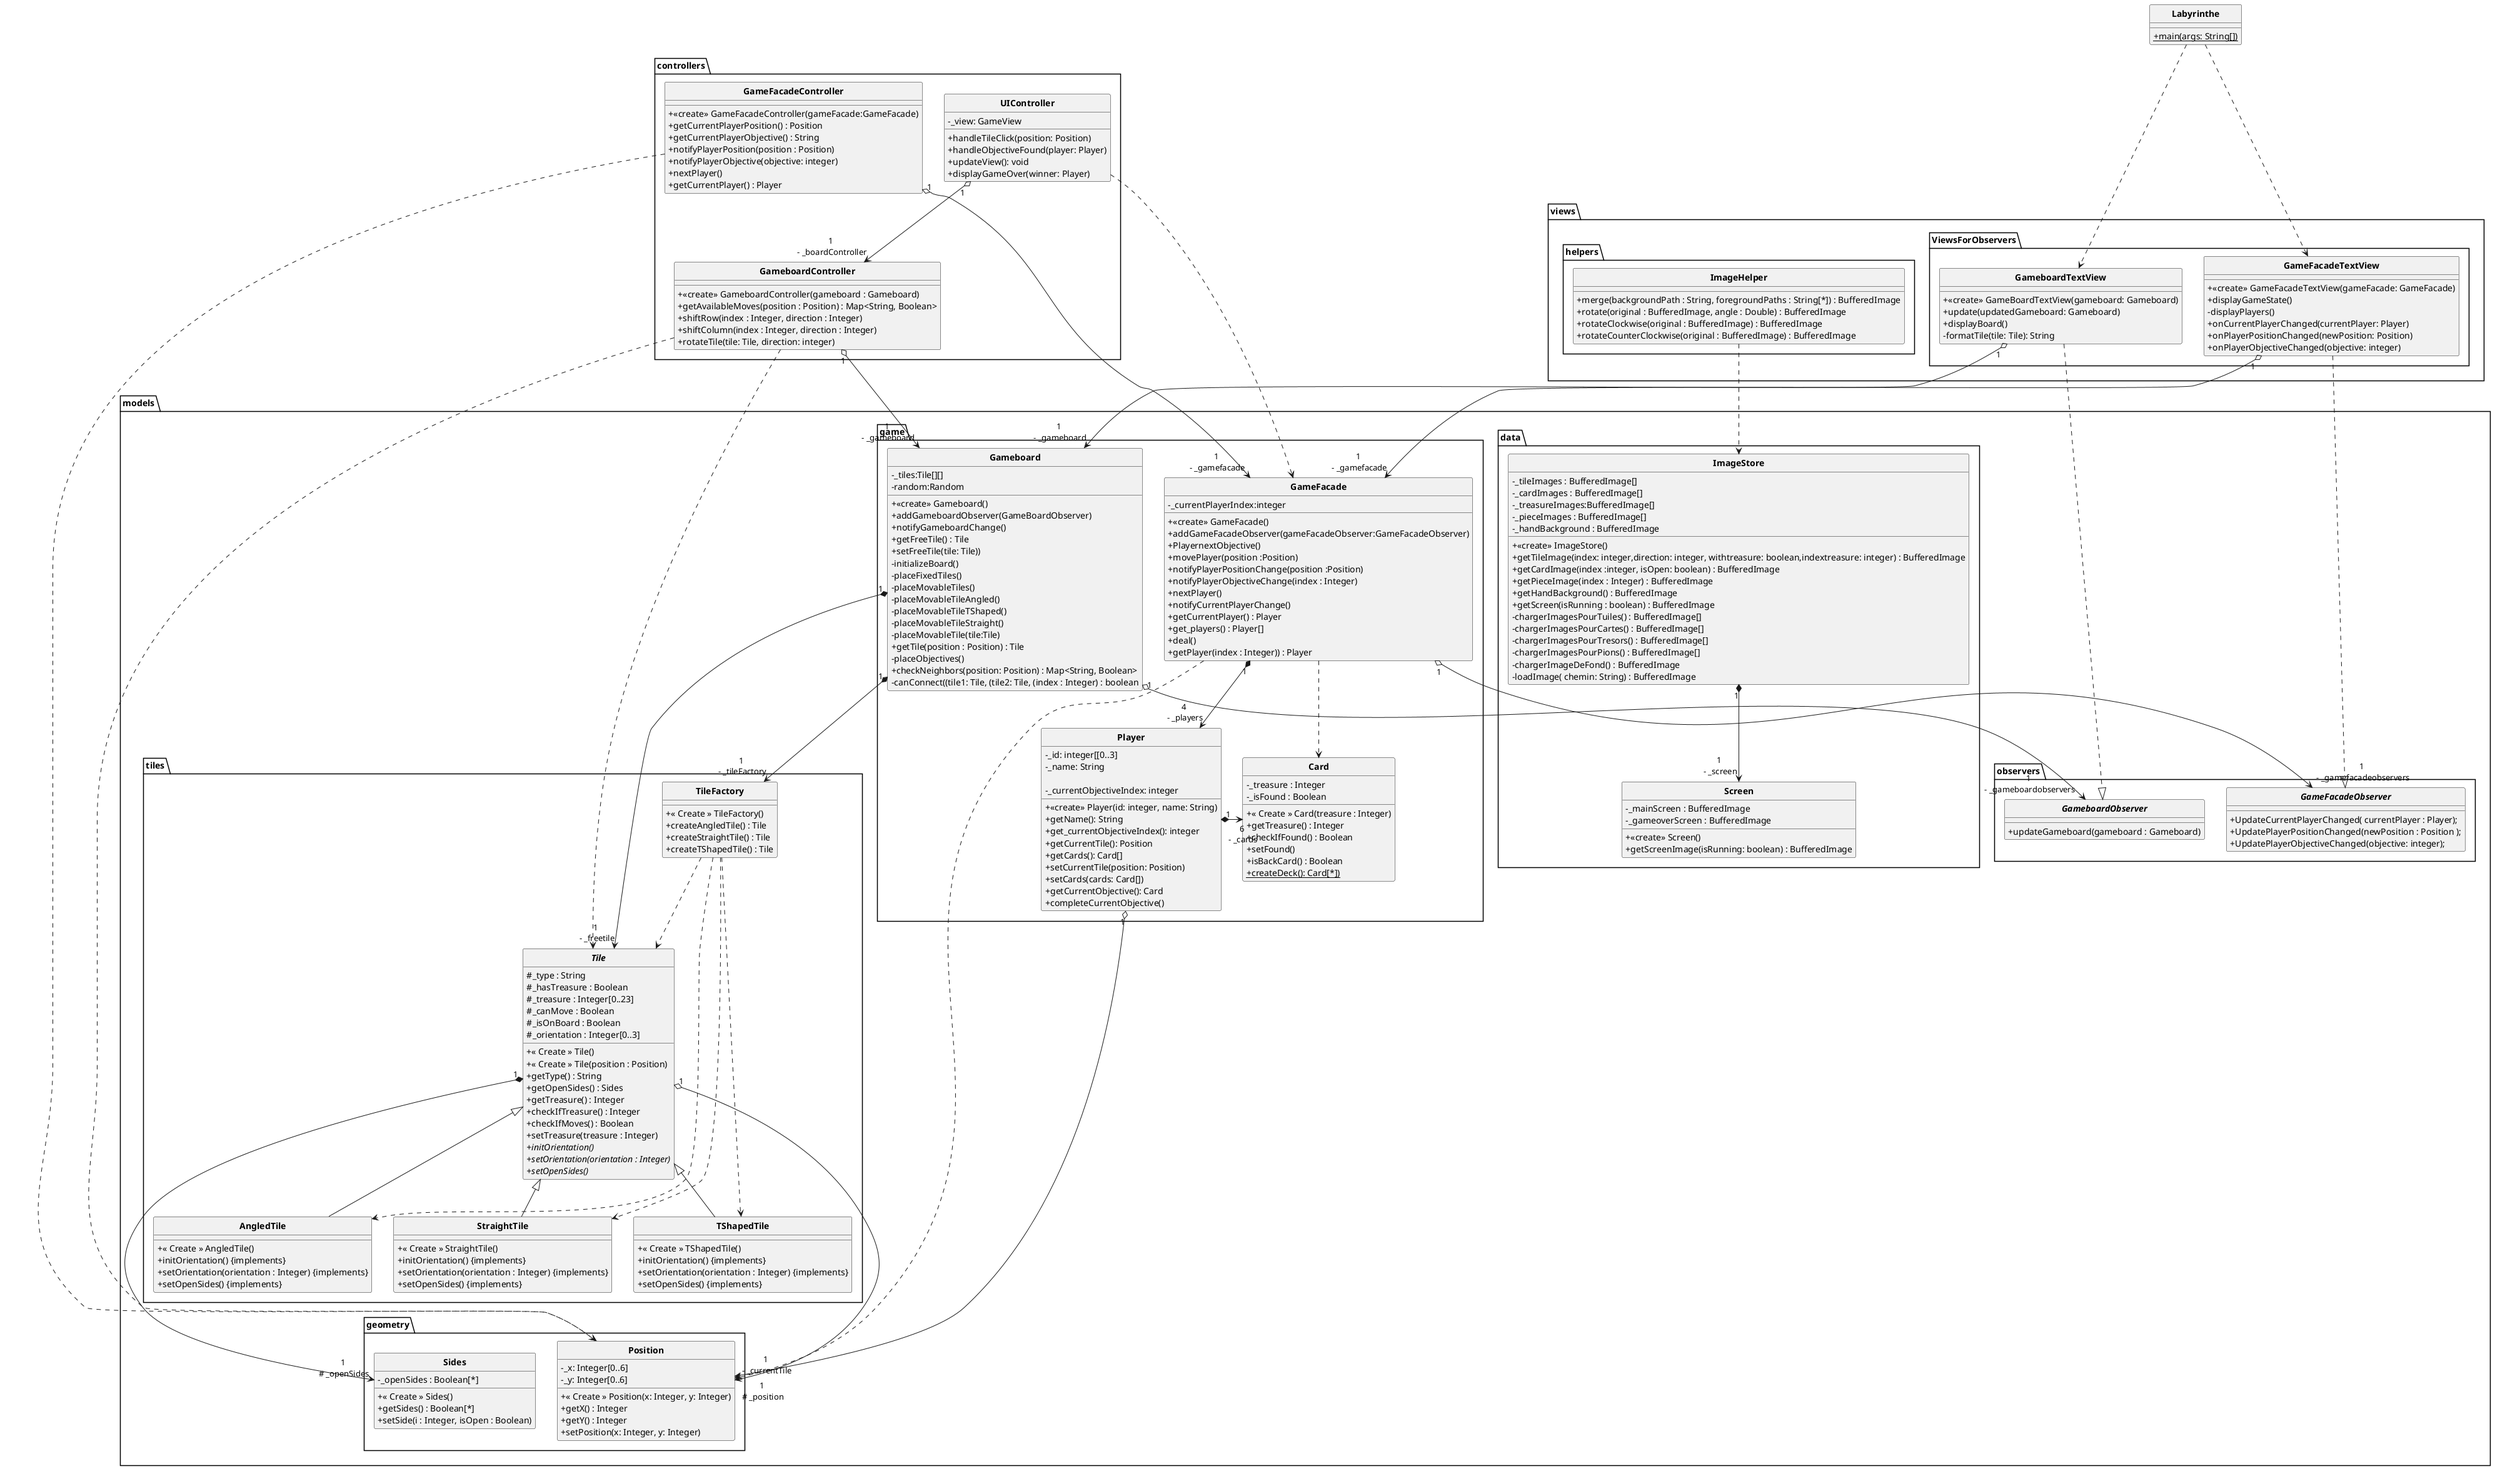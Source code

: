 @startuml Labyrinthe

skinparam style strictuml
skinparam classAttributeIconSize 0
skinparam classFontStyle Bold
hide enum methods

class Labyrinthe
{
    + {static} main(args: String[])
}

package views
{
	package helpers {
		'classe fournie :
		class ImageHelper {
			+ merge(backgroundPath : String, foregroundPaths : String[*]) : BufferedImage
			+ rotate(original : BufferedImage, angle : Double) : BufferedImage
			+ rotateClockwise(original : BufferedImage) : BufferedImage
			+ rotateCounterClockwise(original : BufferedImage) : BufferedImage
		}
	}

	package ViewsForObservers{
	  class GameboardTextView{

               +<<create>> GameBoardTextView(gameboard: Gameboard)
               + update(updatedGameboard: Gameboard)
               + displayBoard()
               - formatTile(tile: Tile): String
	  }
	  class GameFacadeTextView{

              + <<create>> GameFacadeTextView(gameFacade: GameFacade)
              + displayGameState()
              - displayPlayers()
              + onCurrentPlayerChanged(currentPlayer: Player)
              + onPlayerPositionChanged(newPosition: Position)
              + onPlayerObjectiveChanged(objective: integer)

	  }
	}
	
}

package controllers
{

   class GameboardController {

          + <<create>> GameboardController(gameboard : Gameboard)
          + getAvailableMoves(position : Position) : Map<String, Boolean>
          + shiftRow(index : Integer, direction : Integer)
          + shiftColumn(index : Integer, direction : Integer)
          + rotateTile(tile: Tile, direction: integer)
   }
   class GameFacadeController {

          +<<create>> GameFacadeController(gameFacade:GameFacade)
          + getCurrentPlayerPosition() : Position
          + getCurrentPlayerObjective() : String
          + notifyPlayerPosition(position : Position)
          + notifyPlayerObjective(objective: integer)
          + nextPlayer()
          + getCurrentPlayer() : Player

   }

   class UIController {
       - _view: GameView
       + handleTileClick(position: Position)
       + handleObjectiveFound(player: Player)
       + updateView(): void
       + displayGameOver(winner: Player)
   }
}

package models
{
    package observers {
        interface GameFacadeObserver {
            +UpdateCurrentPlayerChanged( currentPlayer : Player);
            +UpdatePlayerPositionChanged(newPosition : Position );
           + UpdatePlayerObjectiveChanged(objective: integer);
        }

        interface GameboardObserver {
            + updateGameboard(gameboard : Gameboard)
        }
    }

	package tiles {
		class TileFactory {
			+ « Create » TileFactory()
			+ createAngledTile() : Tile
			+ createStraightTile() : Tile
			+ createTShapedTile() : Tile
		}

		abstract class Tile {
			# _type : String
			# _hasTreasure : Boolean
			# _treasure : Integer[0..23]
			# _canMove : Boolean
			# _isOnBoard : Boolean
			# _orientation : Integer[0..3]
			+ « Create » Tile()
			+ « Create » Tile(position : Position)
			+ getType() : String
			'récupérer les voies de passage :
			+ getOpenSides() : Sides
			+ getTreasure() : Integer
			+ checkIfTreasure() : Integer
			+ checkIfMoves() : Boolean
			+ setTreasure(treasure : Integer)
			+ {abstract} initOrientation()
			+ {abstract} setOrientation(orientation : Integer)
			+ {abstract} setOpenSides()
		}
		class AngledTile extends Tile {
			+ « Create » AngledTile()
			+ initOrientation() {implements}
			+ setOrientation(orientation : Integer) {implements}
			+ setOpenSides() {implements}
		}
		class StraightTile extends Tile {
			+ « Create » StraightTile()
			+ initOrientation() {implements}
			+ setOrientation(orientation : Integer) {implements}
			+ setOpenSides() {implements}
		}
		class TShapedTile extends Tile {
			+ « Create » TShapedTile()
			+ initOrientation() {implements}
			+ setOrientation(orientation : Integer) {implements}
			+ setOpenSides() {implements}
		}
	}

	package geometry {
		class Sides {
			- _openSides : Boolean[*]
			+ « Create » Sides()
			+ getSides() : Boolean[*]
			+ setSide(i : Integer, isOpen : Boolean)
		}

		class Position {
			- _x: Integer[0..6]
			- _y: Integer[0..6]
			+ « Create » Position(x: Integer, y: Integer)
			+ getX() : Integer
			+ getY() : Integer
			+ setPosition(x: Integer, y: Integer)
		}
	}

	package game {


		class GameFacade {

               -  _currentPlayerIndex:integer
               + <<create>> GameFacade()
               + addGameFacadeObserver(gameFacadeObserver:GameFacadeObserver)
               + PlayernextObjective()
               + movePlayer(position :Position)
               + notifyPlayerPositionChange(position :Position)
               + notifyPlayerObjectiveChange(index : Integer)
               + nextPlayer()
               + notifyCurrentPlayerChange()
               + getCurrentPlayer() : Player
               + get_players() : Player[]
               + deal()
               + getPlayer(index : Integer)) : Player
		}

		class Gameboard {
               -  _tiles:Tile[][]
               -  random:Random
               +<<create>> Gameboard()
               + addGameboardObserver(GameBoardObserver)
               + notifyGameboardChange()
               + getFreeTile() : Tile
               + setFreeTile(tile: Tile))
               - initializeBoard()
               - placeFixedTiles()
               - placeMovableTiles()
               - placeMovableTileAngled()
               - placeMovableTileTShaped()
               - placeMovableTileStraight()
               - placeMovableTile(tile:Tile)
               + getTile(position : Position) : Tile
               - placeObjectives()
               + checkNeighbors(position: Position) : Map<String, Boolean>
               - canConnect((tile1: Tile, (tile2: Tile, (index : Integer) : boolean
		}
		'class Hallway {}

		class Card {
		    - _treasure : Integer
		    ' si l'objectif est rempli
			- _isFound : Boolean
			' génération du trésor aléatoire, dans la limite des trésors encore disponibles
			+ « Create » Card(treasure : Integer)
			+ getTreasure() : Integer
			+ checkIfFound() : Boolean
			' Un trésor trouvé ne peut pas être re-caché, on ne peut donc pas remettre isFound à false :
			+ setFound()
			+ isBackCard() : Boolean
            + {static} createDeck(): Card[*])
		}

		class Player {
			        - _id: integer[[0..3]
                    - _name: String

                    - _currentObjectiveIndex: integer
                    + <<create>> Player(id: integer, name: String)
                    + getName(): String
                    + get_currentObjectiveIndex(): integer
                    + getCurrentTile(): Position
                    + getCards(): Card[]
                    + setCurrentTile(position: Position)
                    + setCards(cards: Card[])
                    + getCurrentObjective(): Card
                    + completeCurrentObjective()
		}
    }

    package data {
		class ImageStore {
			    -  _tileImages : BufferedImage[]
                -  _cardImages : BufferedImage[]
                -  _treasureImages:BufferedImage[]
                -  _pieceImages : BufferedImage[]
                -  _handBackground : BufferedImage

                + <<create>> ImageStore()
                + getTileImage(index: integer,direction: integer, withtreasure: boolean,indextreasure: integer) : BufferedImage
                + getCardImage(index :integer, isOpen: boolean) : BufferedImage
                + getPieceImage(index : Integer) : BufferedImage
                + getHandBackground() : BufferedImage
                + getScreen(isRunning : boolean) : BufferedImage
                - chargerImagesPourTuiles() : BufferedImage[]
                - chargerImagesPourCartes() : BufferedImage[]
                - chargerImagesPourTresors() : BufferedImage[]
                - chargerImagesPourPions() : BufferedImage[]
                - chargerImageDeFond() : BufferedImage
                - loadImage( chemin: String) : BufferedImage
		}

		class Screen {
		    - _mainScreen : BufferedImage
            -  _gameoverScreen : BufferedImage
            + << create>> Screen()
            + getScreenImage(isRunning: boolean) : BufferedImage
			'si le jeu est toujours en cours, retourner l'écran principal :

		}
	}
}

Labyrinthe ...> GameFacadeTextView
Labyrinthe ...> GameboardTextView
GameFacadeController "1" o--> "1\n - _gamefacade" GameFacade
GameFacadeController ..> Position
GameboardController "1" o--> "1\n - _gameboard" Gameboard
GameboardController ..> Position
GameboardController ..> Tile
Gameboard "1" *--> "1\n - _tileFactory" TileFactory
Gameboard "1" *--> "1\n - _freetile" Tile
Player "1" *-> "6\n - _cards" Card
Player "1" o--> "1\n - _currentTile" Position
GameFacade "1" *--> "4\n - _players" Player
GameFacade ..> Card
GameFacade ..> Position
ImageStore "1" *--> "1\n - _screen" Screen
Tile "1" o-> "1\n # _position" Position
Tile "1" *---> "1\n # _openSides" Sides
TileFactory ..> AngledTile
TileFactory ..> StraightTile
TileFactory ..> TShapedTile
TileFactory ..> Tile
GameFacade "1" o-> "1\n - _gamefacadeobservers" GameFacadeObserver
Gameboard "1" o--> "1\n - _gameboardobservers" GameboardObserver
UIController .> GameFacade
ImageHelper ..> ImageStore
UIController "1" o--> "1\n - _boardController" GameboardController
GameboardTextView ..|> GameboardObserver
GameFacadeTextView ..|> GameFacadeObserver
GameboardTextView "1" o--> "1\n - _gameboard" Gameboard
GameFacadeTextView "1" o--> "1\n - _gamefacade" GameFacade
@enduml
